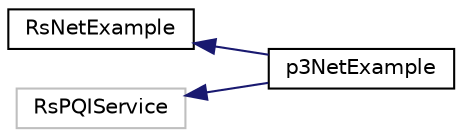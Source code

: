 digraph "Graphical Class Hierarchy"
{
  edge [fontname="Helvetica",fontsize="10",labelfontname="Helvetica",labelfontsize="10"];
  node [fontname="Helvetica",fontsize="10",shape=record];
  rankdir="LR";
  Node1 [label="RsNetExample",height=0.2,width=0.4,color="black", fillcolor="white", style="filled",URL="$classRsNetExample.html"];
  Node1 -> Node2 [dir="back",color="midnightblue",fontsize="10",style="solid",fontname="Helvetica"];
  Node2 [label="p3NetExample",height=0.2,width=0.4,color="black", fillcolor="white", style="filled",URL="$classp3NetExample.html",tooltip="The RS VoIP Test service. "];
  Node3 [label="RsPQIService",height=0.2,width=0.4,color="grey75", fillcolor="white", style="filled"];
  Node3 -> Node2 [dir="back",color="midnightblue",fontsize="10",style="solid",fontname="Helvetica"];
}
